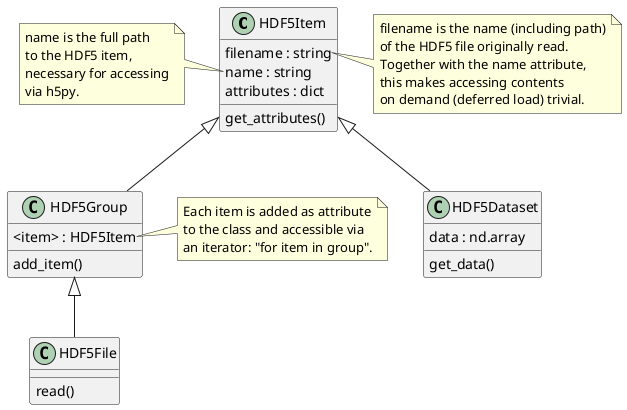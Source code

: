 @startuml
'https://plantuml.com/class-diagram

class HDF5Item {
    filename : string
    name : string
    attributes : dict
    get_attributes()
}

note right of HDF5Item::filename {
    filename is the name (including path)
    of the HDF5 file originally read.
    Together with the name attribute,
    this makes accessing contents
    on demand (deferred load) trivial.
}

note left of HDF5Item::name {
    name is the full path
    to the HDF5 item,
    necessary for accessing
    via h5py.
}

class HDF5Group extends HDF5Item {
    <item> : HDF5Item
    add_item()
}

note right of HDF5Group::<item> {
    Each item is added as attribute
    to the class and accessible via
    an iterator: "for item in group".
}

class HDF5Dataset extends HDF5Item {
    data : nd.array
    get_data()
}


class HDF5File extends HDF5Group {
    read()
}
@enduml